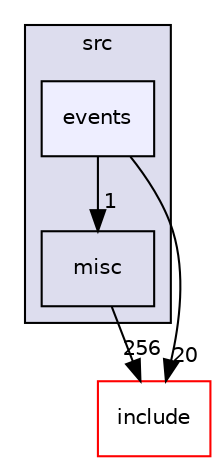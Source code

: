 digraph "src/events" {
  compound=true
  node [ fontsize="10", fontname="Helvetica"];
  edge [ labelfontsize="10", labelfontname="Helvetica"];
  subgraph clusterdir_68267d1309a1af8e8297ef4c3efbcdba {
    graph [ bgcolor="#ddddee", pencolor="black", label="src" fontname="Helvetica", fontsize="10", URL="dir_68267d1309a1af8e8297ef4c3efbcdba.html"]
  dir_88826aa2a10e1882b573f502bc7f4b55 [shape=box label="misc" URL="dir_88826aa2a10e1882b573f502bc7f4b55.html"];
  dir_14e1e259e8275dc0c459acef3bbf05ae [shape=box, label="events", style="filled", fillcolor="#eeeeff", pencolor="black", URL="dir_14e1e259e8275dc0c459acef3bbf05ae.html"];
  }
  dir_d44c64559bbebec7f509842c48db8b23 [shape=box label="include" fillcolor="white" style="filled" color="red" URL="dir_d44c64559bbebec7f509842c48db8b23.html"];
  dir_14e1e259e8275dc0c459acef3bbf05ae->dir_88826aa2a10e1882b573f502bc7f4b55 [headlabel="1", labeldistance=1.5 headhref="dir_000059_000070.html"];
  dir_14e1e259e8275dc0c459acef3bbf05ae->dir_d44c64559bbebec7f509842c48db8b23 [headlabel="20", labeldistance=1.5 headhref="dir_000059_000000.html"];
  dir_88826aa2a10e1882b573f502bc7f4b55->dir_d44c64559bbebec7f509842c48db8b23 [headlabel="256", labeldistance=1.5 headhref="dir_000070_000000.html"];
}
